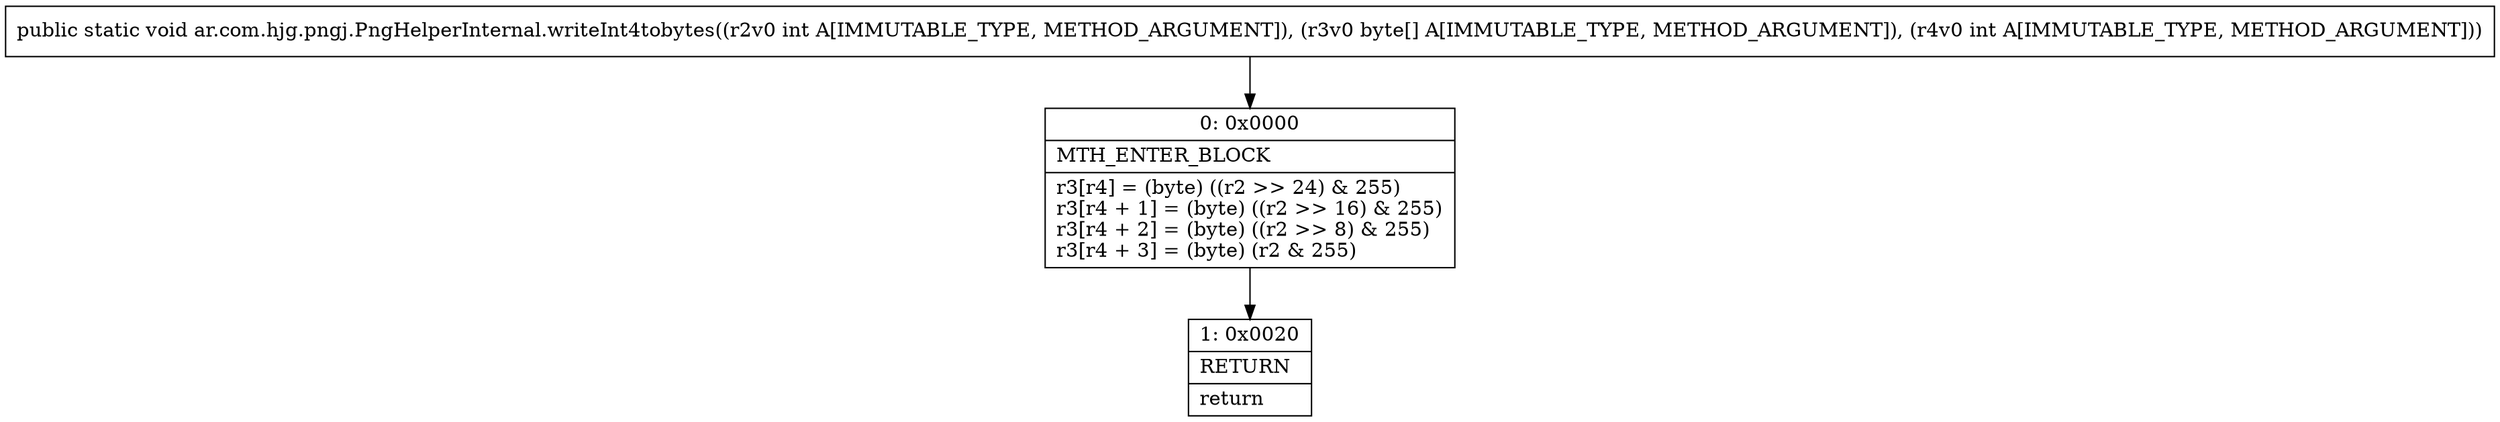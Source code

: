 digraph "CFG forar.com.hjg.pngj.PngHelperInternal.writeInt4tobytes(I[BI)V" {
Node_0 [shape=record,label="{0\:\ 0x0000|MTH_ENTER_BLOCK\l|r3[r4] = (byte) ((r2 \>\> 24) & 255)\lr3[r4 + 1] = (byte) ((r2 \>\> 16) & 255)\lr3[r4 + 2] = (byte) ((r2 \>\> 8) & 255)\lr3[r4 + 3] = (byte) (r2 & 255)\l}"];
Node_1 [shape=record,label="{1\:\ 0x0020|RETURN\l|return\l}"];
MethodNode[shape=record,label="{public static void ar.com.hjg.pngj.PngHelperInternal.writeInt4tobytes((r2v0 int A[IMMUTABLE_TYPE, METHOD_ARGUMENT]), (r3v0 byte[] A[IMMUTABLE_TYPE, METHOD_ARGUMENT]), (r4v0 int A[IMMUTABLE_TYPE, METHOD_ARGUMENT])) }"];
MethodNode -> Node_0;
Node_0 -> Node_1;
}

